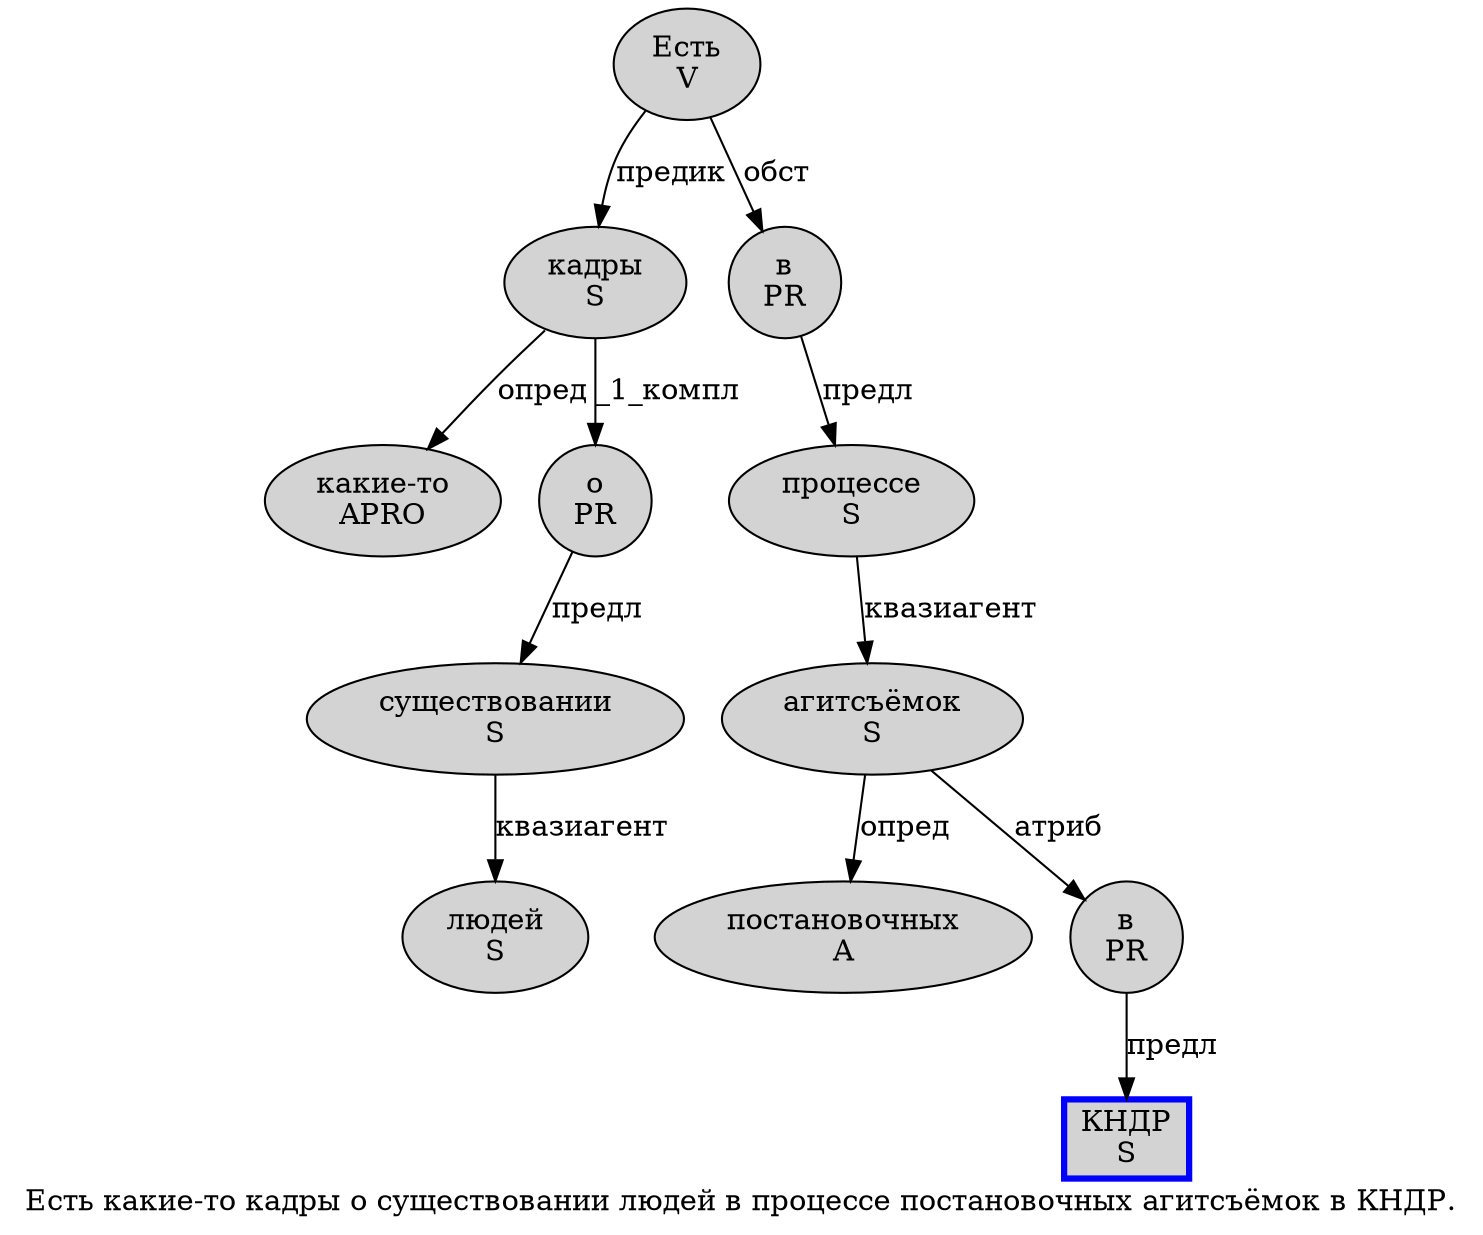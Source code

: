 digraph SENTENCE_2441 {
	graph [label="Есть какие-то кадры о существовании людей в процессе постановочных агитсъёмок в КНДР."]
	node [style=filled]
		0 [label="Есть
V" color="" fillcolor=lightgray penwidth=1 shape=ellipse]
		1 [label="какие-то
APRO" color="" fillcolor=lightgray penwidth=1 shape=ellipse]
		2 [label="кадры
S" color="" fillcolor=lightgray penwidth=1 shape=ellipse]
		3 [label="о
PR" color="" fillcolor=lightgray penwidth=1 shape=ellipse]
		4 [label="существовании
S" color="" fillcolor=lightgray penwidth=1 shape=ellipse]
		5 [label="людей
S" color="" fillcolor=lightgray penwidth=1 shape=ellipse]
		6 [label="в
PR" color="" fillcolor=lightgray penwidth=1 shape=ellipse]
		7 [label="процессе
S" color="" fillcolor=lightgray penwidth=1 shape=ellipse]
		8 [label="постановочных
A" color="" fillcolor=lightgray penwidth=1 shape=ellipse]
		9 [label="агитсъёмок
S" color="" fillcolor=lightgray penwidth=1 shape=ellipse]
		10 [label="в
PR" color="" fillcolor=lightgray penwidth=1 shape=ellipse]
		11 [label="КНДР
S" color=blue fillcolor=lightgray penwidth=3 shape=box]
			2 -> 1 [label="опред"]
			2 -> 3 [label="_1_компл"]
			10 -> 11 [label="предл"]
			9 -> 8 [label="опред"]
			9 -> 10 [label="атриб"]
			4 -> 5 [label="квазиагент"]
			0 -> 2 [label="предик"]
			0 -> 6 [label="обст"]
			7 -> 9 [label="квазиагент"]
			3 -> 4 [label="предл"]
			6 -> 7 [label="предл"]
}